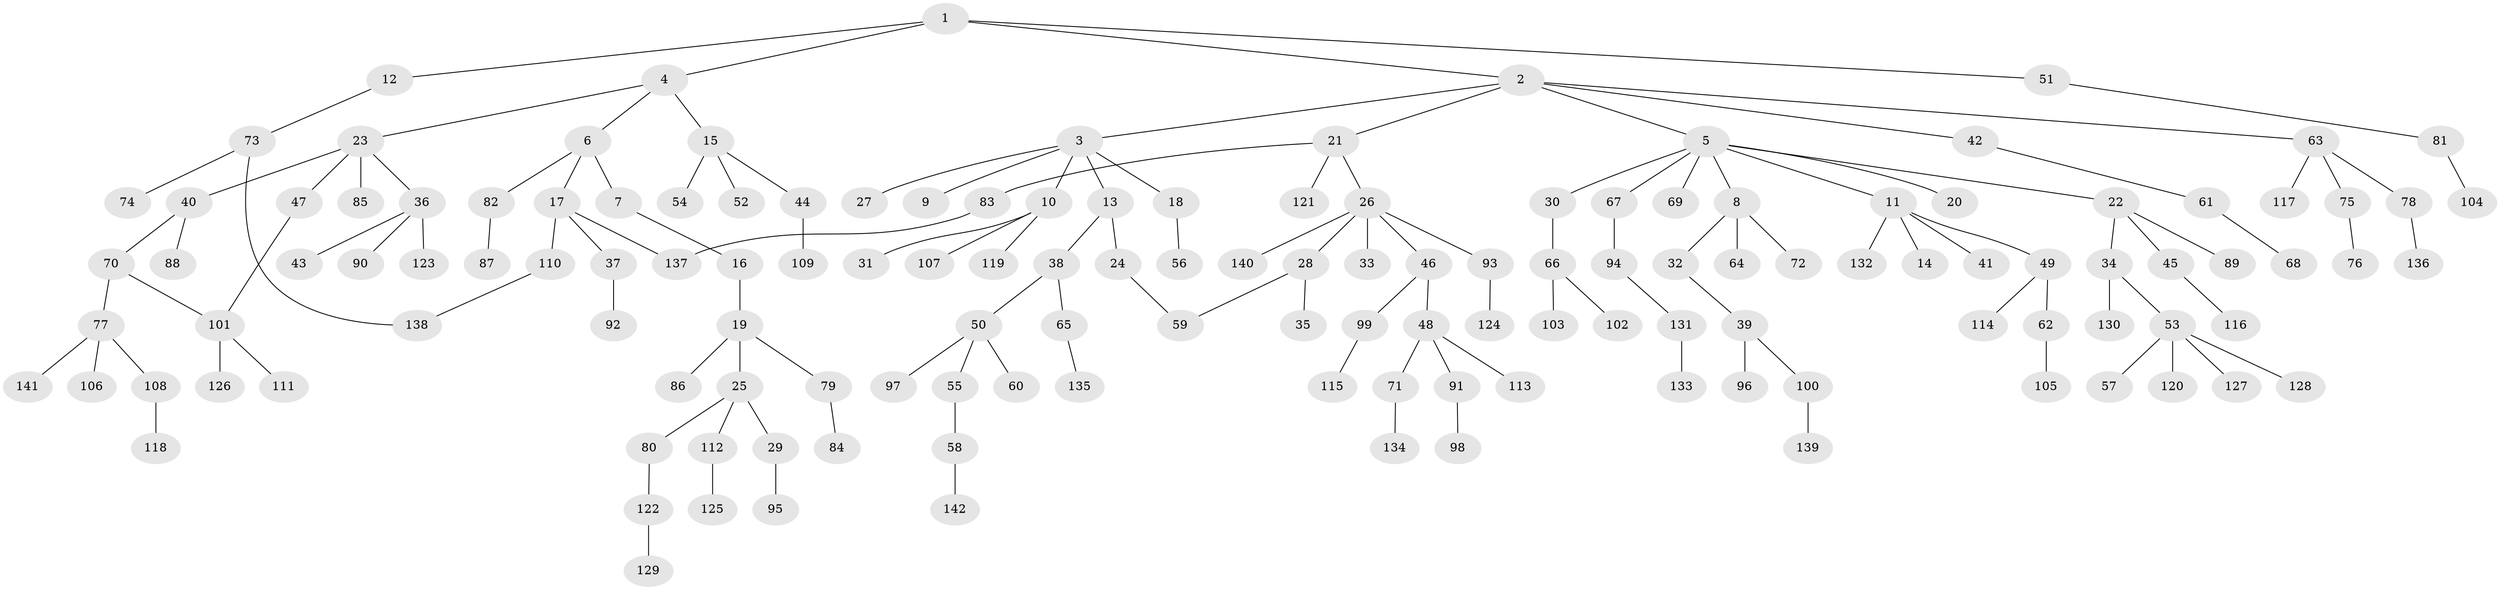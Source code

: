 // coarse degree distribution, {1: 0.5764705882352941, 4: 0.09411764705882353, 2: 0.29411764705882354, 33: 0.011764705882352941, 5: 0.011764705882352941, 3: 0.011764705882352941}
// Generated by graph-tools (version 1.1) at 2025/45/03/04/25 21:45:52]
// undirected, 142 vertices, 145 edges
graph export_dot {
graph [start="1"]
  node [color=gray90,style=filled];
  1;
  2;
  3;
  4;
  5;
  6;
  7;
  8;
  9;
  10;
  11;
  12;
  13;
  14;
  15;
  16;
  17;
  18;
  19;
  20;
  21;
  22;
  23;
  24;
  25;
  26;
  27;
  28;
  29;
  30;
  31;
  32;
  33;
  34;
  35;
  36;
  37;
  38;
  39;
  40;
  41;
  42;
  43;
  44;
  45;
  46;
  47;
  48;
  49;
  50;
  51;
  52;
  53;
  54;
  55;
  56;
  57;
  58;
  59;
  60;
  61;
  62;
  63;
  64;
  65;
  66;
  67;
  68;
  69;
  70;
  71;
  72;
  73;
  74;
  75;
  76;
  77;
  78;
  79;
  80;
  81;
  82;
  83;
  84;
  85;
  86;
  87;
  88;
  89;
  90;
  91;
  92;
  93;
  94;
  95;
  96;
  97;
  98;
  99;
  100;
  101;
  102;
  103;
  104;
  105;
  106;
  107;
  108;
  109;
  110;
  111;
  112;
  113;
  114;
  115;
  116;
  117;
  118;
  119;
  120;
  121;
  122;
  123;
  124;
  125;
  126;
  127;
  128;
  129;
  130;
  131;
  132;
  133;
  134;
  135;
  136;
  137;
  138;
  139;
  140;
  141;
  142;
  1 -- 2;
  1 -- 4;
  1 -- 12;
  1 -- 51;
  2 -- 3;
  2 -- 5;
  2 -- 21;
  2 -- 42;
  2 -- 63;
  3 -- 9;
  3 -- 10;
  3 -- 13;
  3 -- 18;
  3 -- 27;
  4 -- 6;
  4 -- 15;
  4 -- 23;
  5 -- 8;
  5 -- 11;
  5 -- 20;
  5 -- 22;
  5 -- 30;
  5 -- 67;
  5 -- 69;
  6 -- 7;
  6 -- 17;
  6 -- 82;
  7 -- 16;
  8 -- 32;
  8 -- 64;
  8 -- 72;
  10 -- 31;
  10 -- 107;
  10 -- 119;
  11 -- 14;
  11 -- 41;
  11 -- 49;
  11 -- 132;
  12 -- 73;
  13 -- 24;
  13 -- 38;
  15 -- 44;
  15 -- 52;
  15 -- 54;
  16 -- 19;
  17 -- 37;
  17 -- 110;
  17 -- 137;
  18 -- 56;
  19 -- 25;
  19 -- 79;
  19 -- 86;
  21 -- 26;
  21 -- 83;
  21 -- 121;
  22 -- 34;
  22 -- 45;
  22 -- 89;
  23 -- 36;
  23 -- 40;
  23 -- 47;
  23 -- 85;
  24 -- 59;
  25 -- 29;
  25 -- 80;
  25 -- 112;
  26 -- 28;
  26 -- 33;
  26 -- 46;
  26 -- 93;
  26 -- 140;
  28 -- 35;
  28 -- 59;
  29 -- 95;
  30 -- 66;
  32 -- 39;
  34 -- 53;
  34 -- 130;
  36 -- 43;
  36 -- 90;
  36 -- 123;
  37 -- 92;
  38 -- 50;
  38 -- 65;
  39 -- 96;
  39 -- 100;
  40 -- 70;
  40 -- 88;
  42 -- 61;
  44 -- 109;
  45 -- 116;
  46 -- 48;
  46 -- 99;
  47 -- 101;
  48 -- 71;
  48 -- 91;
  48 -- 113;
  49 -- 62;
  49 -- 114;
  50 -- 55;
  50 -- 60;
  50 -- 97;
  51 -- 81;
  53 -- 57;
  53 -- 120;
  53 -- 127;
  53 -- 128;
  55 -- 58;
  58 -- 142;
  61 -- 68;
  62 -- 105;
  63 -- 75;
  63 -- 78;
  63 -- 117;
  65 -- 135;
  66 -- 102;
  66 -- 103;
  67 -- 94;
  70 -- 77;
  70 -- 101;
  71 -- 134;
  73 -- 74;
  73 -- 138;
  75 -- 76;
  77 -- 106;
  77 -- 108;
  77 -- 141;
  78 -- 136;
  79 -- 84;
  80 -- 122;
  81 -- 104;
  82 -- 87;
  83 -- 137;
  91 -- 98;
  93 -- 124;
  94 -- 131;
  99 -- 115;
  100 -- 139;
  101 -- 111;
  101 -- 126;
  108 -- 118;
  110 -- 138;
  112 -- 125;
  122 -- 129;
  131 -- 133;
}
